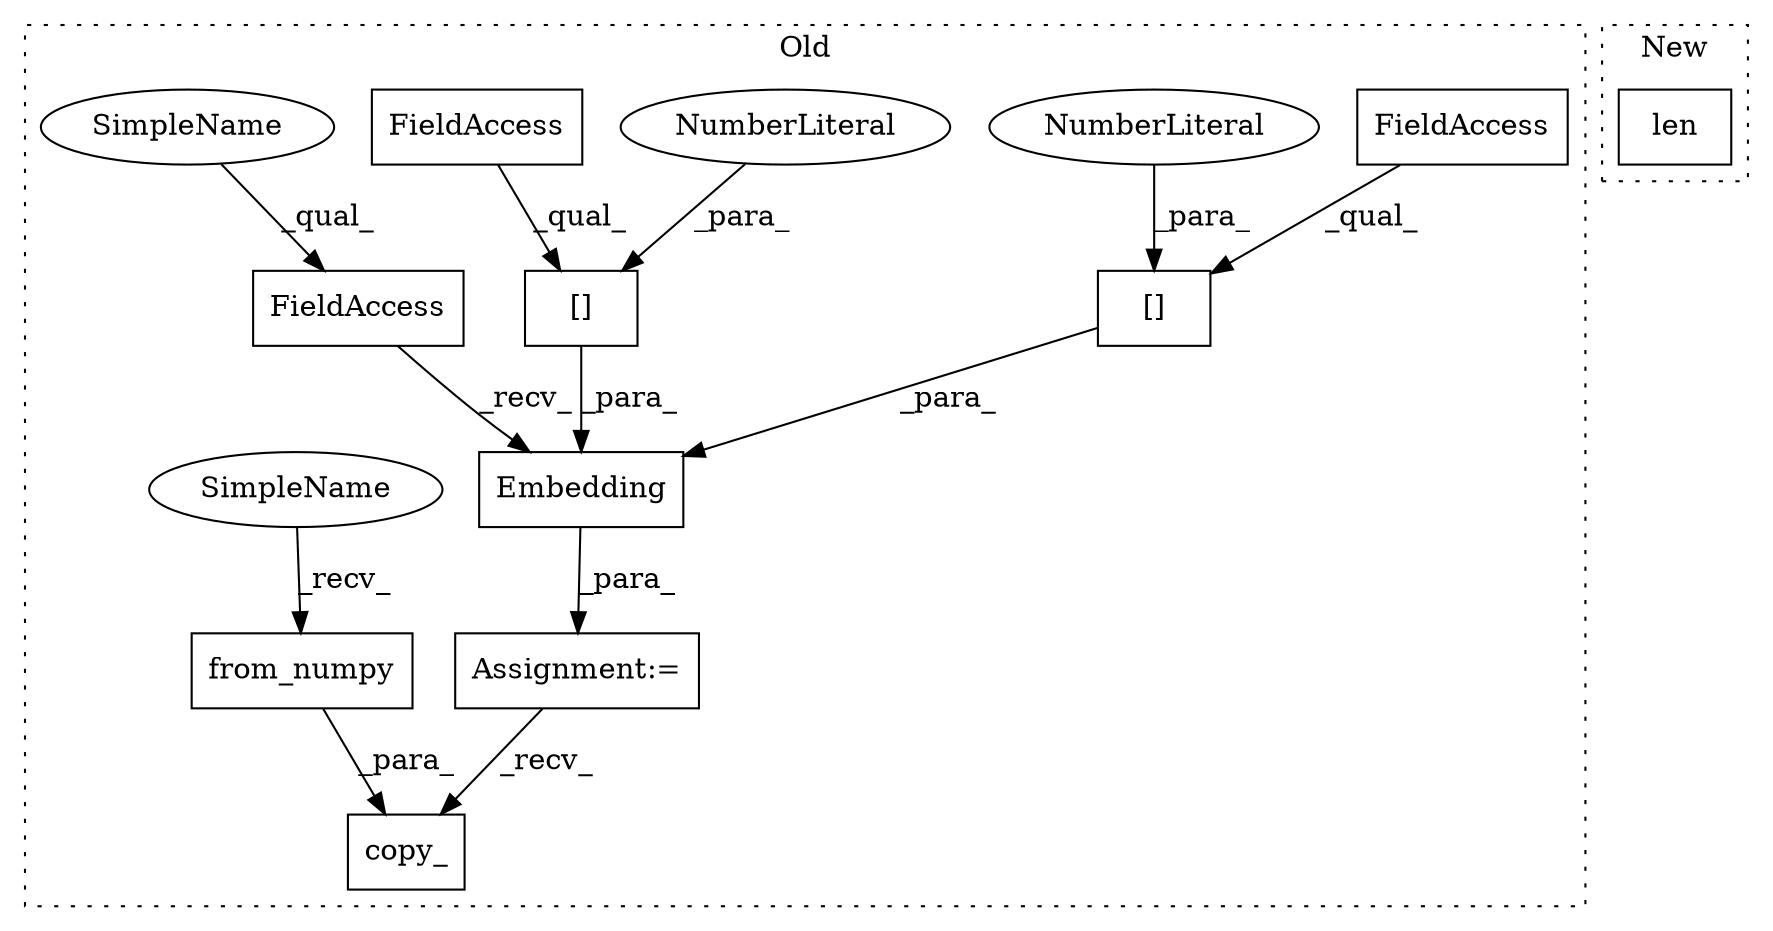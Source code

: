 digraph G {
subgraph cluster0 {
1 [label="Embedding" a="32" s="3284,3319" l="10,1" shape="box"];
3 [label="Assignment:=" a="7" s="3274" l="1" shape="box"];
4 [label="[]" a="2" s="3294,3305" l="10,1" shape="box"];
5 [label="NumberLiteral" a="34" s="3304" l="1" shape="ellipse"];
6 [label="[]" a="2" s="3307,3318" l="10,1" shape="box"];
7 [label="NumberLiteral" a="34" s="3317" l="1" shape="ellipse"];
8 [label="FieldAccess" a="22" s="3275" l="8" shape="box"];
9 [label="FieldAccess" a="22" s="3307" l="9" shape="box"];
10 [label="FieldAccess" a="22" s="3294" l="9" shape="box"];
11 [label="from_numpy" a="32" s="3363,3377" l="11,1" shape="box"];
12 [label="copy_" a="32" s="3351,3378" l="6,1" shape="box"];
13 [label="SimpleName" a="42" s="3275" l="5" shape="ellipse"];
14 [label="SimpleName" a="42" s="3357" l="5" shape="ellipse"];
label = "Old";
style="dotted";
}
subgraph cluster1 {
2 [label="len" a="32" s="3171,3183" l="4,1" shape="box"];
label = "New";
style="dotted";
}
1 -> 3 [label="_para_"];
3 -> 12 [label="_recv_"];
4 -> 1 [label="_para_"];
5 -> 4 [label="_para_"];
6 -> 1 [label="_para_"];
7 -> 6 [label="_para_"];
8 -> 1 [label="_recv_"];
9 -> 6 [label="_qual_"];
10 -> 4 [label="_qual_"];
11 -> 12 [label="_para_"];
13 -> 8 [label="_qual_"];
14 -> 11 [label="_recv_"];
}